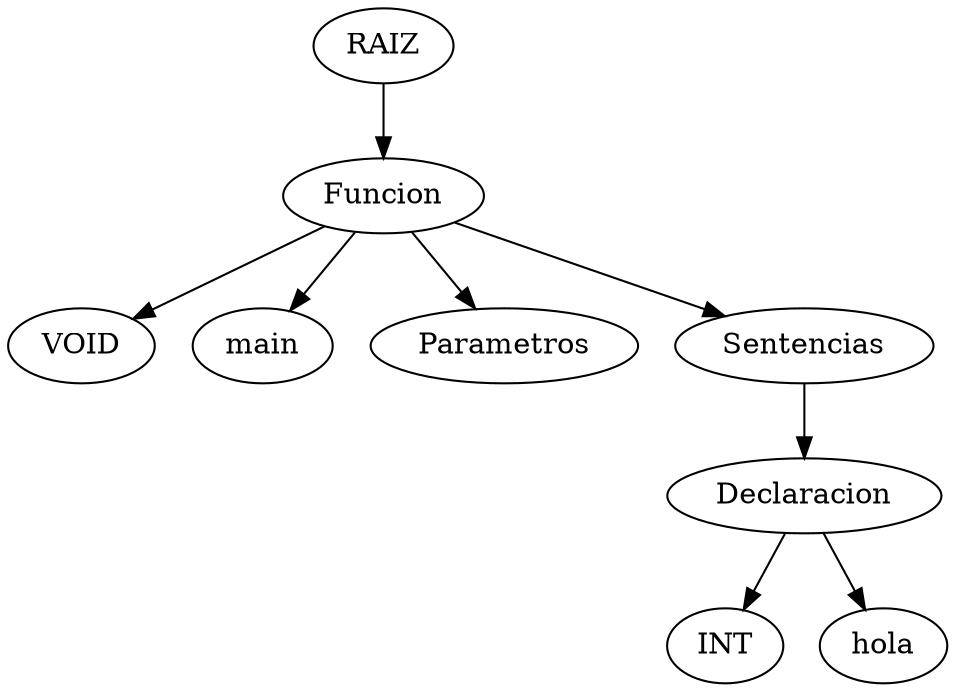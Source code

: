 digraph {
	Node0 [label=RAIZ]
	Node1543969868576 [label=Funcion]
	Node0 -> Node1543969868576
	Nodet1543969868576 [label=VOID]
	Node1543969868576 -> Nodet1543969868576
	Noden1543969868576 [label=main]
	Node1543969868576 -> Noden1543969868576
	Nodep1543969868576 [label=Parametros]
	Node1543969868576 -> Nodep1543969868576
	Nodes1543969868576 [label=Sentencias]
	Node1543969868576 -> Nodes1543969868576
	Node1543969869680 [label=Declaracion]
	Nodes1543969868576 -> Node1543969869680
	Nodet1543969869680 [label=INT]
	Node1543969869680 -> Nodet1543969869680
	Noden1543969869680 [label=hola]
	Node1543969869680 -> Noden1543969869680
}
